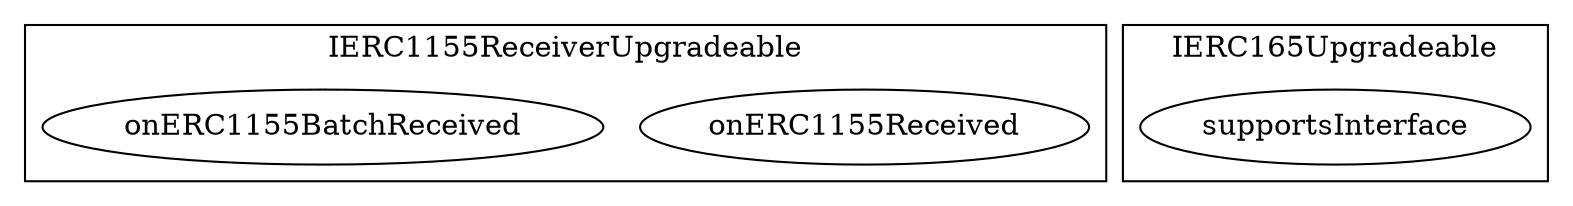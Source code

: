 strict digraph {
subgraph cluster_1568_IERC1155ReceiverUpgradeable {
label = "IERC1155ReceiverUpgradeable"
"1568_onERC1155Received" [label="onERC1155Received"]
"1568_onERC1155BatchReceived" [label="onERC1155BatchReceived"]
}subgraph cluster_2046_IERC165Upgradeable {
label = "IERC165Upgradeable"
"2046_supportsInterface" [label="supportsInterface"]
}subgraph cluster_solidity {
label = "[Solidity]"
}
}